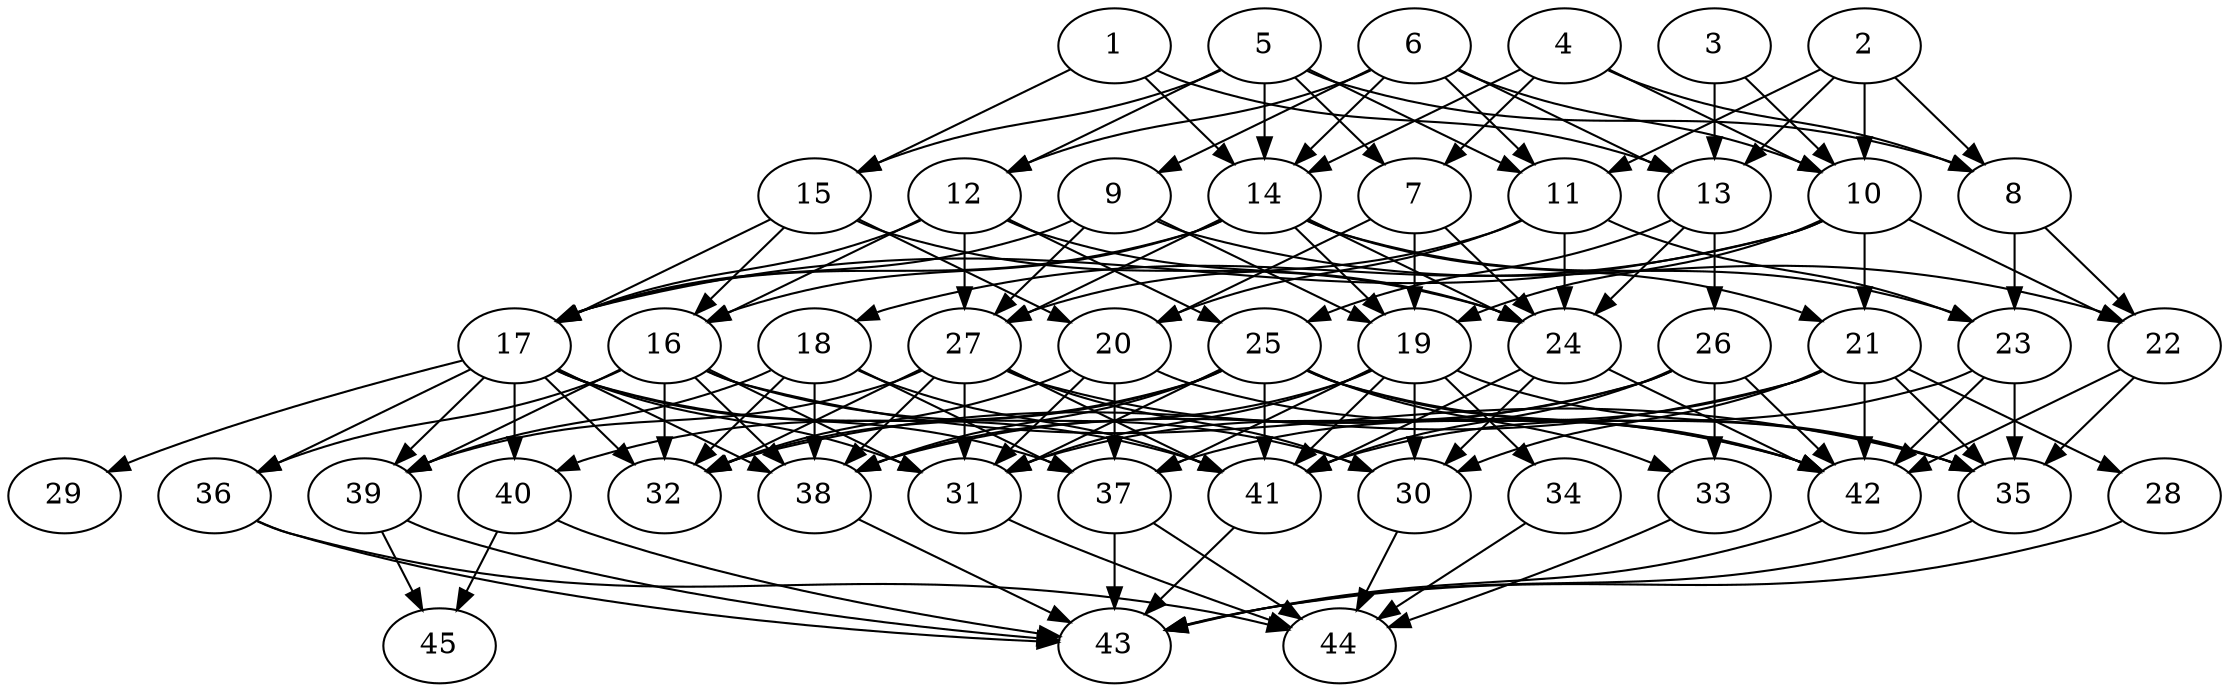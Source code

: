 // DAG (tier=3-complex, mode=compute, n=45, ccr=0.467, fat=0.706, density=0.710, regular=0.203, jump=0.214, mindata=1048576, maxdata=16777216)
// DAG automatically generated by daggen at Sun Aug 24 16:33:34 2025
// /home/ermia/Project/Environments/daggen/bin/daggen --dot --ccr 0.467 --fat 0.706 --regular 0.203 --density 0.710 --jump 0.214 --mindata 1048576 --maxdata 16777216 -n 45 
digraph G {
  1 [size="16458878592686710", alpha="0.12", expect_size="8229439296343355"]
  1 -> 13 [size ="1890961659527168"]
  1 -> 14 [size ="1890961659527168"]
  1 -> 15 [size ="1890961659527168"]
  2 [size="67744868277298397184", alpha="0.01", expect_size="33872434138649198592"]
  2 -> 8 [size ="132945687871488"]
  2 -> 10 [size ="132945687871488"]
  2 -> 11 [size ="132945687871488"]
  2 -> 13 [size ="132945687871488"]
  3 [size="30916570058326016000", alpha="0.13", expect_size="15458285029163008000"]
  3 -> 10 [size ="78804470988800"]
  3 -> 13 [size ="78804470988800"]
  4 [size="39435097167234072576", alpha="0.05", expect_size="19717548583617036288"]
  4 -> 7 [size ="92685528465408"]
  4 -> 8 [size ="92685528465408"]
  4 -> 10 [size ="92685528465408"]
  4 -> 14 [size ="92685528465408"]
  5 [size="734472388381029433344", alpha="0.17", expect_size="367236194190514716672"]
  5 -> 7 [size ="651238853050368"]
  5 -> 8 [size ="651238853050368"]
  5 -> 11 [size ="651238853050368"]
  5 -> 12 [size ="651238853050368"]
  5 -> 14 [size ="651238853050368"]
  5 -> 15 [size ="651238853050368"]
  6 [size="58311880567854832", alpha="0.09", expect_size="29155940283927416"]
  6 -> 9 [size ="1111903019466752"]
  6 -> 10 [size ="1111903019466752"]
  6 -> 11 [size ="1111903019466752"]
  6 -> 12 [size ="1111903019466752"]
  6 -> 13 [size ="1111903019466752"]
  6 -> 14 [size ="1111903019466752"]
  7 [size="178741255756341837824", alpha="0.12", expect_size="89370627878170918912"]
  7 -> 19 [size ="253847675076608"]
  7 -> 20 [size ="253847675076608"]
  7 -> 24 [size ="253847675076608"]
  8 [size="1920112518387031", alpha="0.01", expect_size="960056259193515"]
  8 -> 22 [size ="100773656526848"]
  8 -> 23 [size ="100773656526848"]
  9 [size="4720399324008624", alpha="0.08", expect_size="2360199662004312"]
  9 -> 17 [size ="151376659218432"]
  9 -> 19 [size ="151376659218432"]
  9 -> 22 [size ="151376659218432"]
  9 -> 27 [size ="151376659218432"]
  10 [size="45551333614655152", alpha="0.16", expect_size="22775666807327576"]
  10 -> 17 [size ="1054334955552768"]
  10 -> 18 [size ="1054334955552768"]
  10 -> 19 [size ="1054334955552768"]
  10 -> 21 [size ="1054334955552768"]
  10 -> 22 [size ="1054334955552768"]
  11 [size="1568296624119783358464", alpha="0.16", expect_size="784148312059891679232"]
  11 -> 20 [size ="1079879902691328"]
  11 -> 23 [size ="1079879902691328"]
  11 -> 24 [size ="1079879902691328"]
  11 -> 27 [size ="1079879902691328"]
  12 [size="40107837676862616", alpha="0.04", expect_size="20053918838431308"]
  12 -> 16 [size ="1154409706815488"]
  12 -> 17 [size ="1154409706815488"]
  12 -> 24 [size ="1154409706815488"]
  12 -> 25 [size ="1154409706815488"]
  12 -> 27 [size ="1154409706815488"]
  13 [size="2250811234366541056", alpha="0.09", expect_size="1125405617183270528"]
  13 -> 24 [size ="1337700984553472"]
  13 -> 25 [size ="1337700984553472"]
  13 -> 26 [size ="1337700984553472"]
  14 [size="15265109241776598", alpha="0.12", expect_size="7632554620888299"]
  14 -> 16 [size ="247064042668032"]
  14 -> 17 [size ="247064042668032"]
  14 -> 19 [size ="247064042668032"]
  14 -> 21 [size ="247064042668032"]
  14 -> 23 [size ="247064042668032"]
  14 -> 24 [size ="247064042668032"]
  14 -> 27 [size ="247064042668032"]
  15 [size="1531679388510434885632", alpha="0.17", expect_size="765839694255217442816"]
  15 -> 16 [size ="1063004816801792"]
  15 -> 17 [size ="1063004816801792"]
  15 -> 20 [size ="1063004816801792"]
  15 -> 24 [size ="1063004816801792"]
  16 [size="45958991290460824", alpha="0.19", expect_size="22979495645230412"]
  16 -> 30 [size ="1255734561996800"]
  16 -> 31 [size ="1255734561996800"]
  16 -> 32 [size ="1255734561996800"]
  16 -> 35 [size ="1255734561996800"]
  16 -> 36 [size ="1255734561996800"]
  16 -> 38 [size ="1255734561996800"]
  16 -> 39 [size ="1255734561996800"]
  17 [size="3790905104539836219392", alpha="0.12", expect_size="1895452552269918109696"]
  17 -> 29 [size ="1944995477061632"]
  17 -> 31 [size ="1944995477061632"]
  17 -> 32 [size ="1944995477061632"]
  17 -> 36 [size ="1944995477061632"]
  17 -> 37 [size ="1944995477061632"]
  17 -> 38 [size ="1944995477061632"]
  17 -> 39 [size ="1944995477061632"]
  17 -> 40 [size ="1944995477061632"]
  17 -> 41 [size ="1944995477061632"]
  18 [size="82542883747598958592", alpha="0.18", expect_size="41271441873799479296"]
  18 -> 32 [size ="151661871890432"]
  18 -> 37 [size ="151661871890432"]
  18 -> 38 [size ="151661871890432"]
  18 -> 39 [size ="151661871890432"]
  18 -> 41 [size ="151661871890432"]
  19 [size="4558283741420912115712", alpha="0.14", expect_size="2279141870710456057856"]
  19 -> 30 [size ="2199332493197312"]
  19 -> 31 [size ="2199332493197312"]
  19 -> 34 [size ="2199332493197312"]
  19 -> 35 [size ="2199332493197312"]
  19 -> 37 [size ="2199332493197312"]
  19 -> 38 [size ="2199332493197312"]
  19 -> 41 [size ="2199332493197312"]
  20 [size="589138957527489920", alpha="0.01", expect_size="294569478763744960"]
  20 -> 31 [size ="262034285395968"]
  20 -> 32 [size ="262034285395968"]
  20 -> 37 [size ="262034285395968"]
  20 -> 42 [size ="262034285395968"]
  21 [size="117121953150374248448", alpha="0.11", expect_size="58560976575187124224"]
  21 -> 28 [size ="191505914396672"]
  21 -> 30 [size ="191505914396672"]
  21 -> 32 [size ="191505914396672"]
  21 -> 35 [size ="191505914396672"]
  21 -> 37 [size ="191505914396672"]
  21 -> 42 [size ="191505914396672"]
  22 [size="3644937814151618625536", alpha="0.12", expect_size="1822468907075809312768"]
  22 -> 35 [size ="1894741943779328"]
  22 -> 42 [size ="1894741943779328"]
  23 [size="3736643958942818369536", alpha="0.13", expect_size="1868321979471409184768"]
  23 -> 35 [size ="1926391113187328"]
  23 -> 41 [size ="1926391113187328"]
  23 -> 42 [size ="1926391113187328"]
  24 [size="2324880336812372918272", alpha="0.14", expect_size="1162440168406186459136"]
  24 -> 30 [size ="1403967506481152"]
  24 -> 41 [size ="1403967506481152"]
  24 -> 42 [size ="1403967506481152"]
  25 [size="5088634044860975104", alpha="0.02", expect_size="2544317022430487552"]
  25 -> 31 [size ="1773692988162048"]
  25 -> 32 [size ="1773692988162048"]
  25 -> 33 [size ="1773692988162048"]
  25 -> 35 [size ="1773692988162048"]
  25 -> 38 [size ="1773692988162048"]
  25 -> 40 [size ="1773692988162048"]
  25 -> 41 [size ="1773692988162048"]
  25 -> 42 [size ="1773692988162048"]
  26 [size="2812297080386155008", alpha="0.15", expect_size="1406148540193077504"]
  26 -> 31 [size ="1304854551068672"]
  26 -> 33 [size ="1304854551068672"]
  26 -> 38 [size ="1304854551068672"]
  26 -> 41 [size ="1304854551068672"]
  26 -> 42 [size ="1304854551068672"]
  27 [size="1307537894861618432", alpha="0.16", expect_size="653768947430809216"]
  27 -> 30 [size ="617683078873088"]
  27 -> 31 [size ="617683078873088"]
  27 -> 32 [size ="617683078873088"]
  27 -> 38 [size ="617683078873088"]
  27 -> 39 [size ="617683078873088"]
  27 -> 41 [size ="617683078873088"]
  27 -> 42 [size ="617683078873088"]
  28 [size="12172235516479570", alpha="0.13", expect_size="6086117758239785"]
  28 -> 43 [size ="484016104931328"]
  29 [size="5545761287095012", alpha="0.03", expect_size="2772880643547506"]
  30 [size="1898428676463669542912", alpha="0.13", expect_size="949214338231834771456"]
  30 -> 44 [size ="1226552599642112"]
  31 [size="13510587692918982", alpha="0.07", expect_size="6755293846459491"]
  31 -> 44 [size ="821669262262272"]
  32 [size="1385295423574961664", alpha="0.07", expect_size="692647711787480832"]
  33 [size="2642981850863309422592", alpha="0.11", expect_size="1321490925431654711296"]
  33 -> 44 [size ="1529276826386432"]
  34 [size="15689029074833640", alpha="0.10", expect_size="7844514537416820"]
  34 -> 44 [size ="12919135797248"]
  35 [size="9579131299038232576", alpha="0.10", expect_size="4789565649519116288"]
  35 -> 43 [size ="36083395985408"]
  36 [size="203426041758064", alpha="0.05", expect_size="101713020879032"]
  36 -> 43 [size ="12960810401792"]
  36 -> 44 [size ="12960810401792"]
  37 [size="16474093914550938", alpha="0.04", expect_size="8237046957275469"]
  37 -> 43 [size ="571226489618432"]
  37 -> 44 [size ="571226489618432"]
  38 [size="975254048798747776", alpha="0.05", expect_size="487627024399373888"]
  38 -> 43 [size ="1117898919641088"]
  39 [size="4842997197038565", alpha="0.16", expect_size="2421498598519282"]
  39 -> 43 [size ="326318268874752"]
  39 -> 45 [size ="326318268874752"]
  40 [size="1282466476766265344", alpha="0.16", expect_size="641233238383132672"]
  40 -> 43 [size ="9443232186368"]
  40 -> 45 [size ="9443232186368"]
  41 [size="459385491466614", alpha="0.01", expect_size="229692745733307"]
  41 -> 43 [size ="12059471249408"]
  42 [size="88604247164158032", alpha="0.20", expect_size="44302123582079016"]
  42 -> 43 [size ="1962919248003072"]
  43 [size="20614416025136112", alpha="0.08", expect_size="10307208012568056"]
  44 [size="4546937491869000704", alpha="0.09", expect_size="2273468745934500352"]
  45 [size="4052898314591404032", alpha="0.14", expect_size="2026449157295702016"]
}